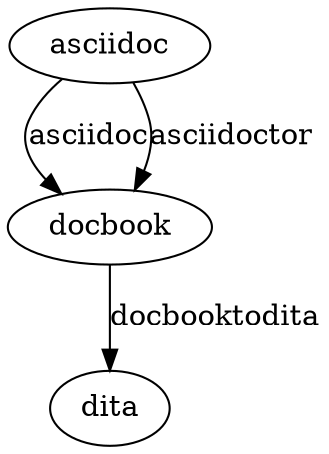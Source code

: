 digraph  {
asciidoc;
docbook;
dita;
asciidoc -> docbook  [key=0, label=asciidoc, priority=60];
asciidoc -> docbook  [key=1, label=asciidoctor, priority=50];
docbook -> dita  [key=0, label=docbooktodita, priority=0];
}
